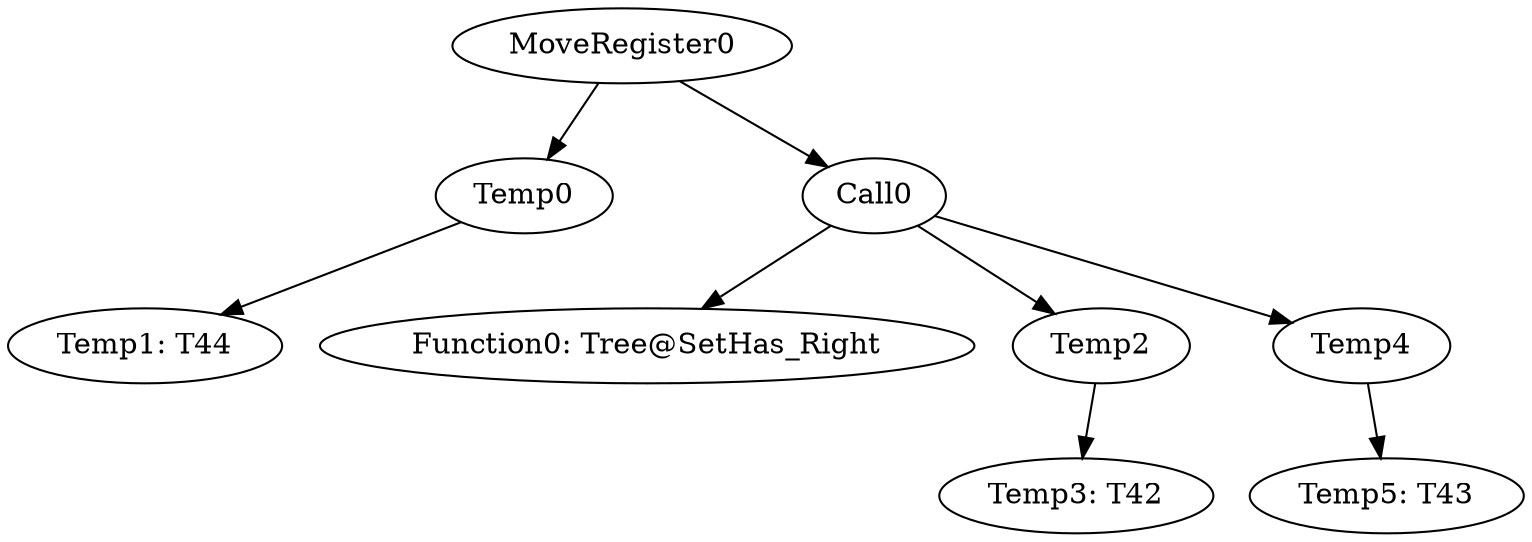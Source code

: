 digraph {
	ordering = out;
	Temp0 -> "Temp1: T44";
	Temp2 -> "Temp3: T42";
	MoveRegister0 -> Temp0;
	MoveRegister0 -> Call0;
	Temp4 -> "Temp5: T43";
	Call0 -> "Function0: Tree@SetHas_Right";
	Call0 -> Temp2;
	Call0 -> Temp4;
}

